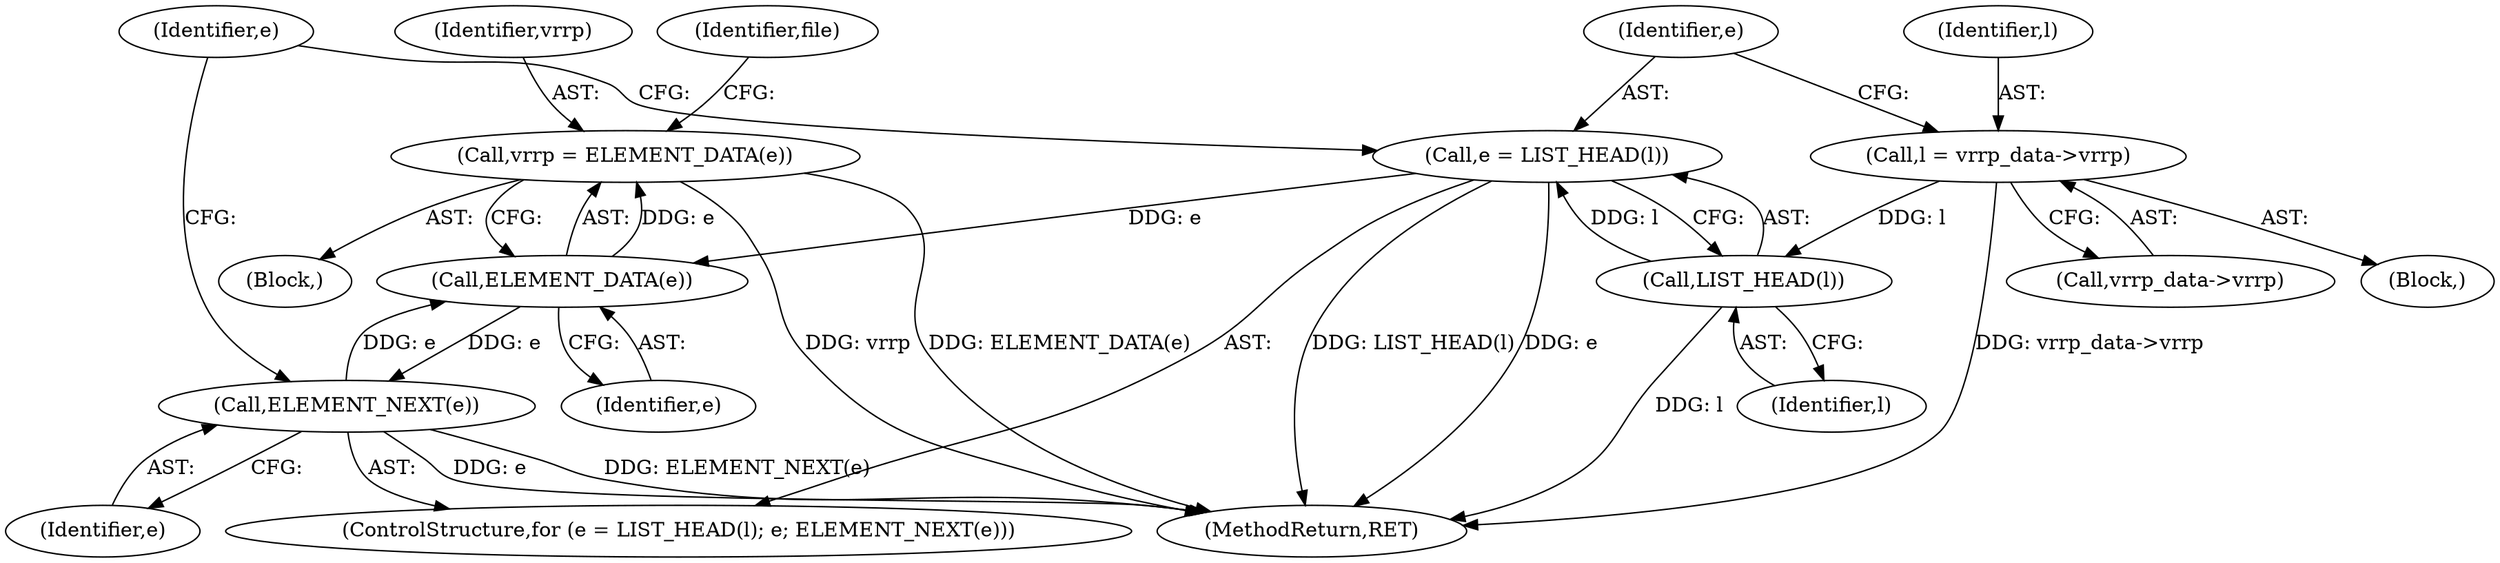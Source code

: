 digraph "1_keepalived_04f2d32871bb3b11d7dc024039952f2fe2750306_6@pointer" {
"1000138" [label="(Call,vrrp = ELEMENT_DATA(e))"];
"1000140" [label="(Call,ELEMENT_DATA(e))"];
"1000135" [label="(Call,ELEMENT_NEXT(e))"];
"1000130" [label="(Call,e = LIST_HEAD(l))"];
"1000132" [label="(Call,LIST_HEAD(l))"];
"1000122" [label="(Call,l = vrrp_data->vrrp)"];
"1000135" [label="(Call,ELEMENT_NEXT(e))"];
"1000138" [label="(Call,vrrp = ELEMENT_DATA(e))"];
"1000123" [label="(Identifier,l)"];
"1000141" [label="(Identifier,e)"];
"1000132" [label="(Call,LIST_HEAD(l))"];
"1000274" [label="(MethodReturn,RET)"];
"1000130" [label="(Call,e = LIST_HEAD(l))"];
"1000102" [label="(Block,)"];
"1000136" [label="(Identifier,e)"];
"1000140" [label="(Call,ELEMENT_DATA(e))"];
"1000143" [label="(Identifier,file)"];
"1000133" [label="(Identifier,l)"];
"1000131" [label="(Identifier,e)"];
"1000134" [label="(Identifier,e)"];
"1000124" [label="(Call,vrrp_data->vrrp)"];
"1000122" [label="(Call,l = vrrp_data->vrrp)"];
"1000129" [label="(ControlStructure,for (e = LIST_HEAD(l); e; ELEMENT_NEXT(e)))"];
"1000139" [label="(Identifier,vrrp)"];
"1000137" [label="(Block,)"];
"1000138" -> "1000137"  [label="AST: "];
"1000138" -> "1000140"  [label="CFG: "];
"1000139" -> "1000138"  [label="AST: "];
"1000140" -> "1000138"  [label="AST: "];
"1000143" -> "1000138"  [label="CFG: "];
"1000138" -> "1000274"  [label="DDG: ELEMENT_DATA(e)"];
"1000138" -> "1000274"  [label="DDG: vrrp"];
"1000140" -> "1000138"  [label="DDG: e"];
"1000140" -> "1000141"  [label="CFG: "];
"1000141" -> "1000140"  [label="AST: "];
"1000140" -> "1000135"  [label="DDG: e"];
"1000135" -> "1000140"  [label="DDG: e"];
"1000130" -> "1000140"  [label="DDG: e"];
"1000135" -> "1000129"  [label="AST: "];
"1000135" -> "1000136"  [label="CFG: "];
"1000136" -> "1000135"  [label="AST: "];
"1000134" -> "1000135"  [label="CFG: "];
"1000135" -> "1000274"  [label="DDG: ELEMENT_NEXT(e)"];
"1000135" -> "1000274"  [label="DDG: e"];
"1000130" -> "1000129"  [label="AST: "];
"1000130" -> "1000132"  [label="CFG: "];
"1000131" -> "1000130"  [label="AST: "];
"1000132" -> "1000130"  [label="AST: "];
"1000134" -> "1000130"  [label="CFG: "];
"1000130" -> "1000274"  [label="DDG: LIST_HEAD(l)"];
"1000130" -> "1000274"  [label="DDG: e"];
"1000132" -> "1000130"  [label="DDG: l"];
"1000132" -> "1000133"  [label="CFG: "];
"1000133" -> "1000132"  [label="AST: "];
"1000132" -> "1000274"  [label="DDG: l"];
"1000122" -> "1000132"  [label="DDG: l"];
"1000122" -> "1000102"  [label="AST: "];
"1000122" -> "1000124"  [label="CFG: "];
"1000123" -> "1000122"  [label="AST: "];
"1000124" -> "1000122"  [label="AST: "];
"1000131" -> "1000122"  [label="CFG: "];
"1000122" -> "1000274"  [label="DDG: vrrp_data->vrrp"];
}
